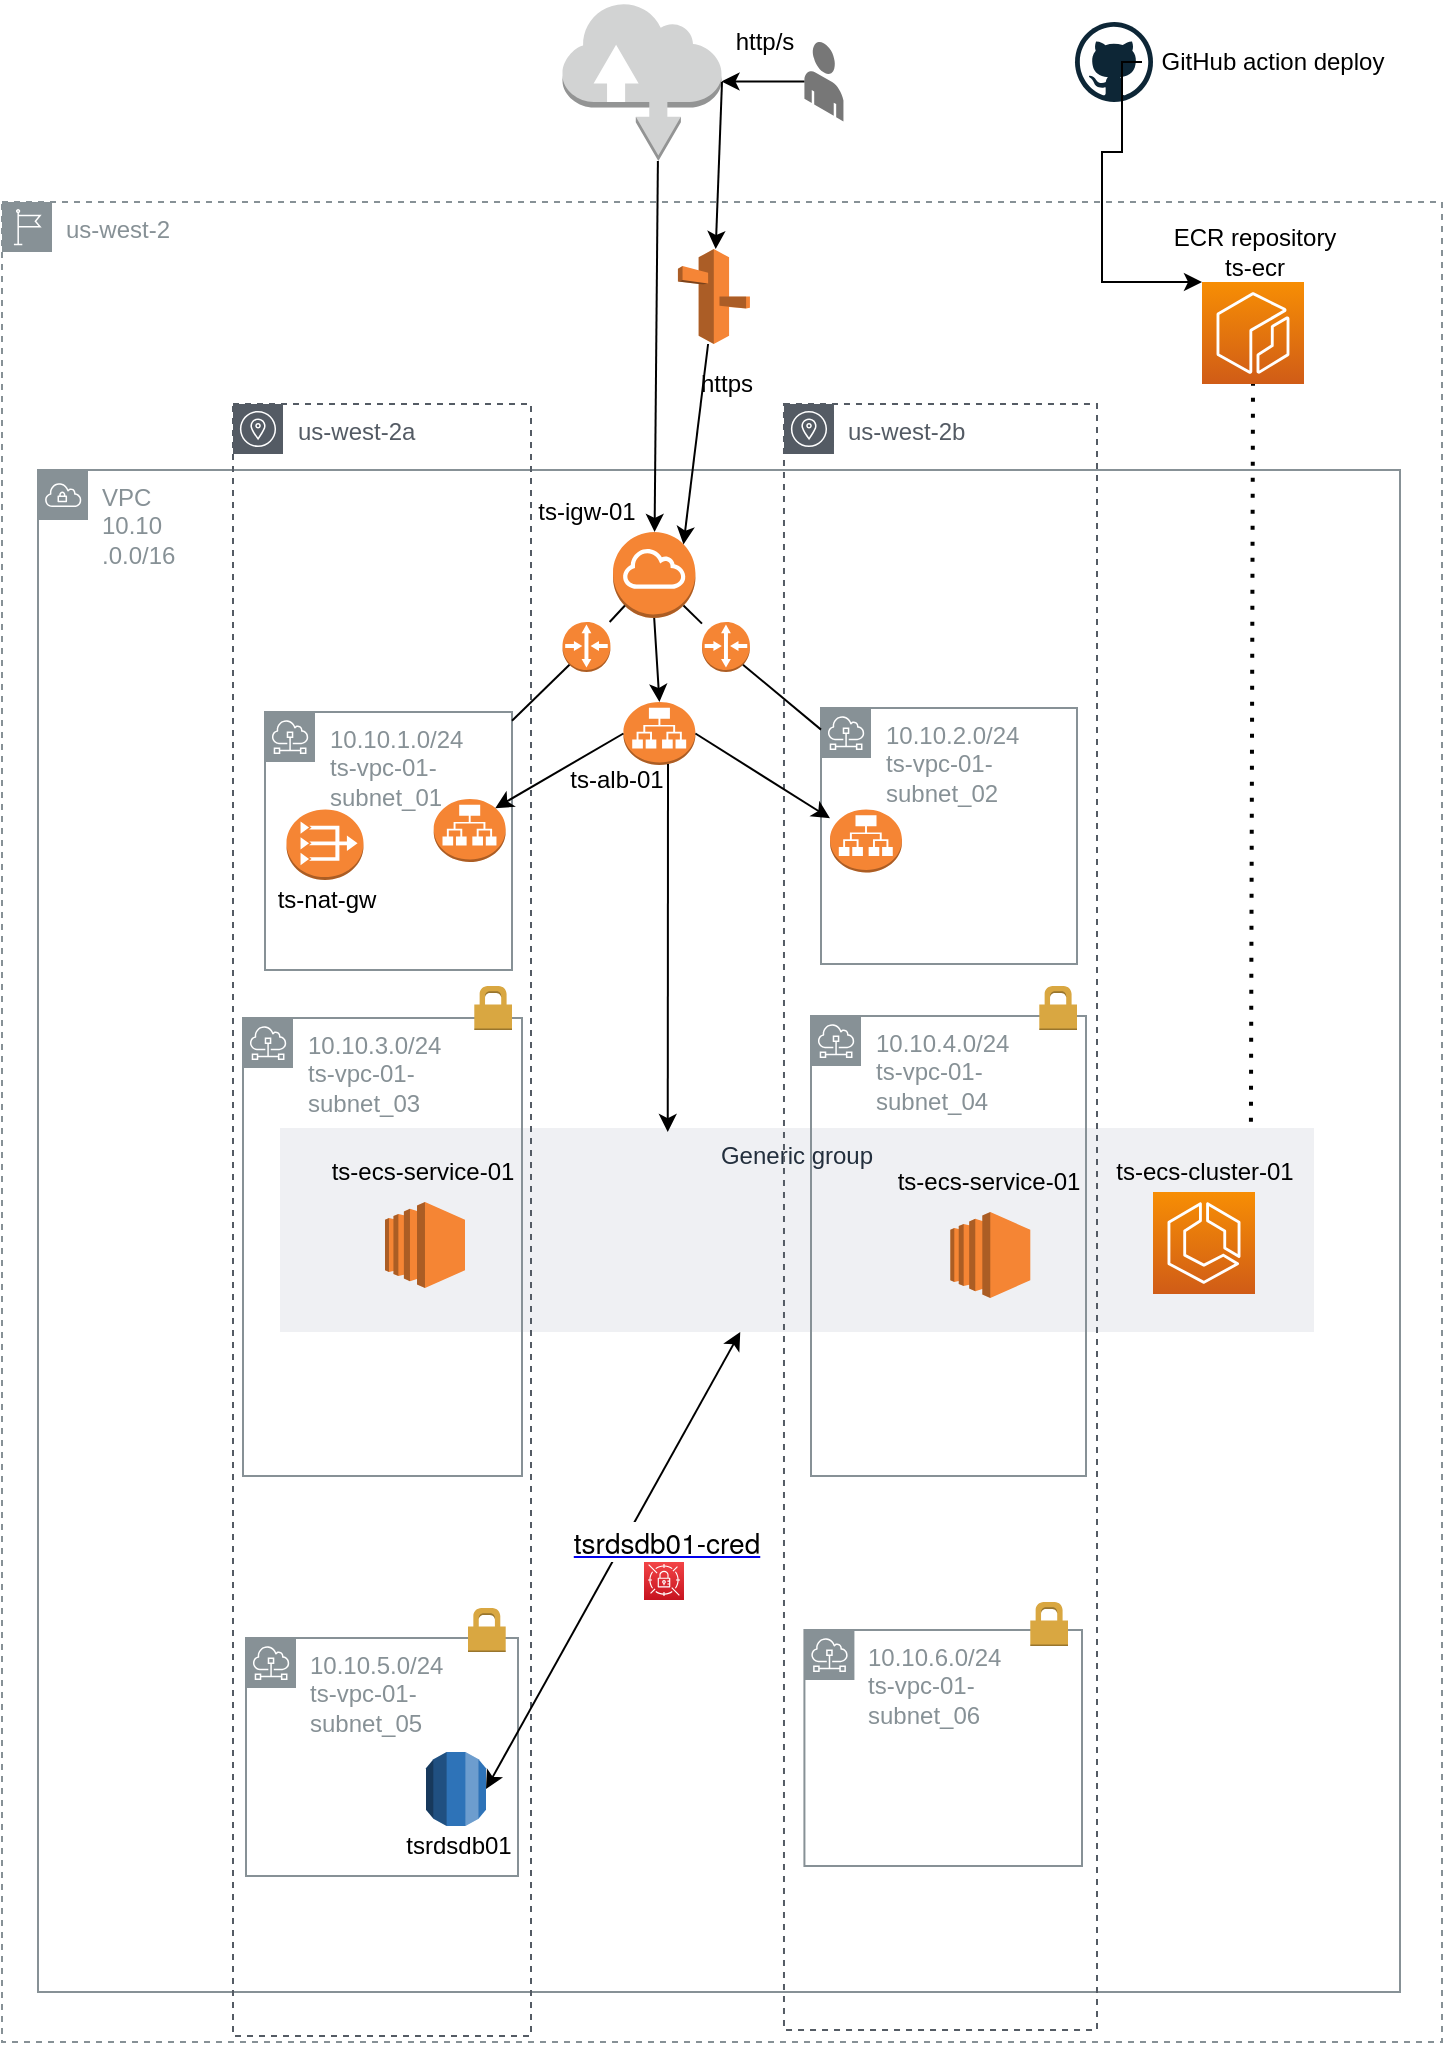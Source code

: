<mxfile version="14.6.9" type="github"><diagram id="LdA-1L0uCgT_CVbXWtCU" name="Page-1"><mxGraphModel dx="1406" dy="749" grid="1" gridSize="1" guides="1" tooltips="1" connect="1" arrows="1" fold="1" page="1" pageScale="1" pageWidth="827" pageHeight="1169" math="0" shadow="0"><root><mxCell id="0"/><mxCell id="1" parent="0"/><mxCell id="lxqPDfeSCclGnKKYvE98-23" value="us-west-2" style="outlineConnect=0;gradientColor=none;html=1;whiteSpace=wrap;fontSize=12;fontStyle=0;shape=mxgraph.aws4.group;grIcon=mxgraph.aws4.group_region;strokeColor=#879196;fillColor=none;verticalAlign=top;align=left;spacingLeft=30;fontColor=#879196;dashed=1;" parent="1" vertex="1"><mxGeometry x="100" y="110" width="720" height="920" as="geometry"/></mxCell><mxCell id="Rn8A0Fxg7lWSqy2aSkI7-1" value="VPC&lt;br&gt;10.10&lt;br&gt;.0.0/16" style="outlineConnect=0;gradientColor=none;html=1;whiteSpace=wrap;fontSize=12;fontStyle=0;shape=mxgraph.aws4.group;grIcon=mxgraph.aws4.group_vpc;strokeColor=#879196;fillColor=none;verticalAlign=top;align=left;spacingLeft=30;fontColor=#879196;dashed=0;" parent="1" vertex="1"><mxGeometry x="118" y="244" width="681" height="761" as="geometry"/></mxCell><mxCell id="Z3BZxSyH4zlGaA9qWHIY-7" value="Generic group" style="fillColor=#EFF0F3;strokeColor=none;dashed=0;verticalAlign=top;fontStyle=0;fontColor=#232F3D;" parent="1" vertex="1"><mxGeometry x="239" y="573" width="517" height="102" as="geometry"/></mxCell><mxCell id="Rn8A0Fxg7lWSqy2aSkI7-2" value="us-west-2a" style="outlineConnect=0;gradientColor=none;html=1;whiteSpace=wrap;fontSize=12;fontStyle=0;shape=mxgraph.aws4.group;grIcon=mxgraph.aws4.group_availability_zone;strokeColor=#545B64;fillColor=none;verticalAlign=top;align=left;spacingLeft=30;fontColor=#545B64;dashed=1;" parent="1" vertex="1"><mxGeometry x="215.5" y="211" width="149" height="816" as="geometry"/></mxCell><mxCell id="Rn8A0Fxg7lWSqy2aSkI7-5" value="10.10.3.0/24&lt;br&gt;ts-vpc-01-subnet_03" style="outlineConnect=0;gradientColor=none;html=1;whiteSpace=wrap;fontSize=12;fontStyle=0;shape=mxgraph.aws4.group;grIcon=mxgraph.aws4.group_subnet;strokeColor=#879196;fillColor=none;verticalAlign=top;align=left;spacingLeft=30;fontColor=#879196;dashed=0;" parent="1" vertex="1"><mxGeometry x="220.5" y="518" width="139.5" height="229" as="geometry"/></mxCell><mxCell id="Rn8A0Fxg7lWSqy2aSkI7-3" value="us-west-2b" style="outlineConnect=0;gradientColor=none;html=1;whiteSpace=wrap;fontSize=12;fontStyle=0;shape=mxgraph.aws4.group;grIcon=mxgraph.aws4.group_availability_zone;strokeColor=#545B64;fillColor=none;verticalAlign=top;align=left;spacingLeft=30;fontColor=#545B64;dashed=1;" parent="1" vertex="1"><mxGeometry x="490.99" y="211" width="156.51" height="813" as="geometry"/></mxCell><mxCell id="Rn8A0Fxg7lWSqy2aSkI7-6" value="10.10.4.0/24&lt;br&gt;ts-vpc-01-subnet_04" style="outlineConnect=0;gradientColor=none;html=1;whiteSpace=wrap;fontSize=12;fontStyle=0;shape=mxgraph.aws4.group;grIcon=mxgraph.aws4.group_subnet;strokeColor=#879196;fillColor=none;verticalAlign=top;align=left;spacingLeft=30;fontColor=#879196;dashed=0;" parent="1" vertex="1"><mxGeometry x="504.5" y="517" width="137.5" height="230" as="geometry"/></mxCell><mxCell id="Rn8A0Fxg7lWSqy2aSkI7-4" value="10.10.2.0/24&lt;br&gt;ts-vpc-01-subnet_02" style="outlineConnect=0;gradientColor=none;html=1;whiteSpace=wrap;fontSize=12;fontStyle=0;shape=mxgraph.aws4.group;grIcon=mxgraph.aws4.group_subnet;strokeColor=#879196;fillColor=none;verticalAlign=top;align=left;spacingLeft=30;fontColor=#879196;dashed=0;" parent="1" vertex="1"><mxGeometry x="509.5" y="363" width="128" height="128" as="geometry"/></mxCell><mxCell id="Rn8A0Fxg7lWSqy2aSkI7-7" value="10.10.1.0/24&lt;br&gt;ts-vpc-01-subnet_01" style="outlineConnect=0;gradientColor=none;html=1;whiteSpace=wrap;fontSize=12;fontStyle=0;shape=mxgraph.aws4.group;grIcon=mxgraph.aws4.group_subnet;strokeColor=#879196;fillColor=none;verticalAlign=top;align=left;spacingLeft=30;fontColor=#879196;dashed=0;" parent="1" vertex="1"><mxGeometry x="231.5" y="365" width="123.5" height="129" as="geometry"/></mxCell><mxCell id="Rn8A0Fxg7lWSqy2aSkI7-8" value="" style="outlineConnect=0;dashed=0;verticalLabelPosition=bottom;verticalAlign=top;align=center;html=1;shape=mxgraph.aws3.internet_gateway;fillColor=#F58534;gradientColor=none;" parent="1" vertex="1"><mxGeometry x="405.5" y="275" width="41.21" height="43" as="geometry"/></mxCell><mxCell id="Rn8A0Fxg7lWSqy2aSkI7-9" value="ts-igw-01" style="text;html=1;align=center;verticalAlign=middle;resizable=0;points=[];autosize=1;" parent="1" vertex="1"><mxGeometry x="362.23" y="255" width="60" height="20" as="geometry"/></mxCell><mxCell id="Rn8A0Fxg7lWSqy2aSkI7-10" value="" style="outlineConnect=0;dashed=0;verticalLabelPosition=bottom;verticalAlign=top;align=center;html=1;shape=mxgraph.aws3.internet;fillColor=#D2D3D3;gradientColor=none;" parent="1" vertex="1"><mxGeometry x="380.25" y="10" width="79.5" height="79.5" as="geometry"/></mxCell><mxCell id="Rn8A0Fxg7lWSqy2aSkI7-18" value="" style="endArrow=classic;html=1;exitX=0.6;exitY=1;exitDx=0;exitDy=0;exitPerimeter=0;" parent="1" source="Rn8A0Fxg7lWSqy2aSkI7-10" target="Rn8A0Fxg7lWSqy2aSkI7-8" edge="1"><mxGeometry width="50" height="50" relative="1" as="geometry"><mxPoint x="409" y="250" as="sourcePoint"/><mxPoint x="459" y="200" as="targetPoint"/></mxGeometry></mxCell><mxCell id="Rn8A0Fxg7lWSqy2aSkI7-23" value="10.10.6.0/24&lt;br&gt;ts-vpc-01-subnet_06" style="outlineConnect=0;gradientColor=none;html=1;whiteSpace=wrap;fontSize=12;fontStyle=0;shape=mxgraph.aws4.group;grIcon=mxgraph.aws4.group_subnet;strokeColor=#879196;fillColor=none;verticalAlign=top;align=left;spacingLeft=30;fontColor=#879196;dashed=0;" parent="1" vertex="1"><mxGeometry x="501.21" y="824" width="138.79" height="118" as="geometry"/></mxCell><mxCell id="Rn8A0Fxg7lWSqy2aSkI7-24" value="10.10.5.0/24&lt;br&gt;ts-vpc-01-subnet_05" style="outlineConnect=0;gradientColor=none;html=1;whiteSpace=wrap;fontSize=12;fontStyle=0;shape=mxgraph.aws4.group;grIcon=mxgraph.aws4.group_subnet;strokeColor=#879196;fillColor=none;verticalAlign=top;align=left;spacingLeft=30;fontColor=#879196;dashed=0;" parent="1" vertex="1"><mxGeometry x="222" y="828" width="136" height="119" as="geometry"/></mxCell><mxCell id="Rn8A0Fxg7lWSqy2aSkI7-31" value="" style="dashed=0;html=1;shape=mxgraph.aws3.permissions;fillColor=#D9A741;gradientColor=none;dashed=0;" parent="1" vertex="1"><mxGeometry x="336.15" y="502" width="18.85" height="22" as="geometry"/></mxCell><mxCell id="Rn8A0Fxg7lWSqy2aSkI7-32" value="" style="dashed=0;html=1;shape=mxgraph.aws3.permissions;fillColor=#D9A741;gradientColor=none;dashed=0;" parent="1" vertex="1"><mxGeometry x="618.65" y="502" width="18.85" height="22" as="geometry"/></mxCell><mxCell id="Rn8A0Fxg7lWSqy2aSkI7-35" value="" style="dashed=0;html=1;shape=mxgraph.aws3.permissions;fillColor=#D9A741;gradientColor=none;dashed=0;" parent="1" vertex="1"><mxGeometry x="614.15" y="810" width="18.85" height="22" as="geometry"/></mxCell><mxCell id="Rn8A0Fxg7lWSqy2aSkI7-36" value="" style="dashed=0;html=1;shape=mxgraph.aws3.permissions;fillColor=#D9A741;gradientColor=none;dashed=0;" parent="1" vertex="1"><mxGeometry x="333.0" y="813" width="18.85" height="22" as="geometry"/></mxCell><mxCell id="lxqPDfeSCclGnKKYvE98-1" value="" style="endArrow=none;html=1;entryX=0.145;entryY=0.855;entryDx=0;entryDy=0;entryPerimeter=0;startArrow=none;" parent="1" source="Rn8A0Fxg7lWSqy2aSkI7-53" target="Rn8A0Fxg7lWSqy2aSkI7-8" edge="1"><mxGeometry width="50" height="50" relative="1" as="geometry"><mxPoint x="410" y="530" as="sourcePoint"/><mxPoint x="460" y="480" as="targetPoint"/></mxGeometry></mxCell><mxCell id="Rn8A0Fxg7lWSqy2aSkI7-53" value="" style="outlineConnect=0;dashed=0;verticalLabelPosition=bottom;verticalAlign=top;align=center;html=1;shape=mxgraph.aws3.router;fillColor=#F58534;gradientColor=none;" parent="1" vertex="1"><mxGeometry x="380.25" y="320" width="23.96" height="25" as="geometry"/></mxCell><mxCell id="lxqPDfeSCclGnKKYvE98-2" value="" style="endArrow=none;html=1;entryX=0.145;entryY=0.855;entryDx=0;entryDy=0;entryPerimeter=0;" parent="1" source="Rn8A0Fxg7lWSqy2aSkI7-7" target="Rn8A0Fxg7lWSqy2aSkI7-53" edge="1"><mxGeometry width="50" height="50" relative="1" as="geometry"><mxPoint x="355" y="368.006" as="sourcePoint"/><mxPoint x="411.475" y="311.765" as="targetPoint"/></mxGeometry></mxCell><mxCell id="lxqPDfeSCclGnKKYvE98-3" value="" style="endArrow=none;html=1;entryX=0.855;entryY=0.855;entryDx=0;entryDy=0;entryPerimeter=0;startArrow=none;" parent="1" source="Rn8A0Fxg7lWSqy2aSkI7-52" target="Rn8A0Fxg7lWSqy2aSkI7-8" edge="1"><mxGeometry width="50" height="50" relative="1" as="geometry"><mxPoint x="410" y="530" as="sourcePoint"/><mxPoint x="460" y="480" as="targetPoint"/></mxGeometry></mxCell><mxCell id="lxqPDfeSCclGnKKYvE98-4" value="" style="points=[[0,0,0],[0.25,0,0],[0.5,0,0],[0.75,0,0],[1,0,0],[0,1,0],[0.25,1,0],[0.5,1,0],[0.75,1,0],[1,1,0],[0,0.25,0],[0,0.5,0],[0,0.75,0],[1,0.25,0],[1,0.5,0],[1,0.75,0]];outlineConnect=0;fontColor=#232F3E;gradientColor=#F78E04;gradientDirection=north;fillColor=#D05C17;strokeColor=#ffffff;dashed=0;verticalLabelPosition=bottom;verticalAlign=top;align=center;html=1;fontSize=12;fontStyle=0;aspect=fixed;shape=mxgraph.aws4.resourceIcon;resIcon=mxgraph.aws4.ecs;" parent="1" vertex="1"><mxGeometry x="675.5" y="605" width="51" height="51" as="geometry"/></mxCell><mxCell id="lxqPDfeSCclGnKKYvE98-5" value="" style="points=[[0,0,0],[0.25,0,0],[0.5,0,0],[0.75,0,0],[1,0,0],[0,1,0],[0.25,1,0],[0.5,1,0],[0.75,1,0],[1,1,0],[0,0.25,0],[0,0.5,0],[0,0.75,0],[1,0.25,0],[1,0.5,0],[1,0.75,0]];outlineConnect=0;fontColor=#232F3E;gradientColor=#F78E04;gradientDirection=north;fillColor=#D05C17;strokeColor=#ffffff;dashed=0;verticalLabelPosition=bottom;verticalAlign=top;align=center;html=1;fontSize=12;fontStyle=0;aspect=fixed;shape=mxgraph.aws4.resourceIcon;resIcon=mxgraph.aws4.ecr;" parent="1" vertex="1"><mxGeometry x="700" y="150" width="51" height="51" as="geometry"/></mxCell><mxCell id="lxqPDfeSCclGnKKYvE98-7" value="ts-ecs-cluster-01" style="text;html=1;align=center;verticalAlign=middle;resizable=0;points=[];autosize=1;strokeColor=none;" parent="1" vertex="1"><mxGeometry x="651" y="585" width="100" height="20" as="geometry"/></mxCell><mxCell id="lxqPDfeSCclGnKKYvE98-8" value="ts-ecs-service-01" style="text;html=1;align=center;verticalAlign=middle;resizable=0;points=[];autosize=1;strokeColor=none;" parent="1" vertex="1"><mxGeometry x="538" y="590" width="110" height="20" as="geometry"/></mxCell><mxCell id="lxqPDfeSCclGnKKYvE98-9" value="" style="outlineConnect=0;dashed=0;verticalLabelPosition=bottom;verticalAlign=top;align=center;html=1;shape=mxgraph.aws3.ec2;fillColor=#F58534;gradientColor=none;" parent="1" vertex="1"><mxGeometry x="574.15" y="615" width="40" height="43" as="geometry"/></mxCell><mxCell id="lxqPDfeSCclGnKKYvE98-12" value="ECR repository&lt;br&gt;ts-ecr" style="text;html=1;align=center;verticalAlign=middle;resizable=0;points=[];autosize=1;strokeColor=none;" parent="1" vertex="1"><mxGeometry x="675.5" y="120" width="100" height="30" as="geometry"/></mxCell><mxCell id="lxqPDfeSCclGnKKYvE98-13" value="" style="outlineConnect=0;dashed=0;verticalLabelPosition=bottom;verticalAlign=top;align=center;html=1;shape=mxgraph.aws3.application_load_balancer;fillColor=#F58534;gradientColor=none;" parent="1" vertex="1"><mxGeometry x="410.71" y="360" width="36" height="31.5" as="geometry"/></mxCell><mxCell id="Rn8A0Fxg7lWSqy2aSkI7-52" value="" style="outlineConnect=0;dashed=0;verticalLabelPosition=bottom;verticalAlign=top;align=center;html=1;shape=mxgraph.aws3.router;fillColor=#F58534;gradientColor=none;" parent="1" vertex="1"><mxGeometry x="450" y="320" width="23.96" height="25" as="geometry"/></mxCell><mxCell id="lxqPDfeSCclGnKKYvE98-15" value="" style="endArrow=none;html=1;entryX=0.855;entryY=0.855;entryDx=0;entryDy=0;entryPerimeter=0;" parent="1" source="Rn8A0Fxg7lWSqy2aSkI7-4" target="Rn8A0Fxg7lWSqy2aSkI7-52" edge="1"><mxGeometry width="50" height="50" relative="1" as="geometry"><mxPoint x="509.5" y="371.451" as="sourcePoint"/><mxPoint x="440.735" y="311.765" as="targetPoint"/></mxGeometry></mxCell><mxCell id="lxqPDfeSCclGnKKYvE98-16" value="" style="outlineConnect=0;dashed=0;verticalLabelPosition=bottom;verticalAlign=top;align=center;html=1;shape=mxgraph.aws3.application_load_balancer;fillColor=#F58534;gradientColor=none;" parent="1" vertex="1"><mxGeometry x="514" y="413.75" width="36" height="31.5" as="geometry"/></mxCell><mxCell id="lxqPDfeSCclGnKKYvE98-17" value="" style="outlineConnect=0;dashed=0;verticalLabelPosition=bottom;verticalAlign=top;align=center;html=1;shape=mxgraph.aws3.application_load_balancer;fillColor=#F58534;gradientColor=none;" parent="1" vertex="1"><mxGeometry x="315.85" y="408.5" width="36" height="31.5" as="geometry"/></mxCell><mxCell id="lxqPDfeSCclGnKKYvE98-18" value="" style="endArrow=classic;html=1;exitX=0.5;exitY=1;exitDx=0;exitDy=0;exitPerimeter=0;entryX=0.5;entryY=0;entryDx=0;entryDy=0;entryPerimeter=0;" parent="1" source="Rn8A0Fxg7lWSqy2aSkI7-8" target="lxqPDfeSCclGnKKYvE98-13" edge="1"><mxGeometry width="50" height="50" relative="1" as="geometry"><mxPoint x="410" y="580" as="sourcePoint"/><mxPoint x="460" y="530" as="targetPoint"/></mxGeometry></mxCell><mxCell id="lxqPDfeSCclGnKKYvE98-19" value="" style="endArrow=classic;html=1;exitX=1;exitY=0.5;exitDx=0;exitDy=0;exitPerimeter=0;" parent="1" source="lxqPDfeSCclGnKKYvE98-13" target="lxqPDfeSCclGnKKYvE98-16" edge="1"><mxGeometry width="50" height="50" relative="1" as="geometry"><mxPoint x="410" y="580" as="sourcePoint"/><mxPoint x="460" y="530" as="targetPoint"/></mxGeometry></mxCell><mxCell id="lxqPDfeSCclGnKKYvE98-20" value="" style="endArrow=classic;html=1;exitX=0;exitY=0.5;exitDx=0;exitDy=0;exitPerimeter=0;entryX=0.855;entryY=0.145;entryDx=0;entryDy=0;entryPerimeter=0;" parent="1" source="lxqPDfeSCclGnKKYvE98-13" target="lxqPDfeSCclGnKKYvE98-17" edge="1"><mxGeometry width="50" height="50" relative="1" as="geometry"><mxPoint x="410" y="580" as="sourcePoint"/><mxPoint x="460" y="530" as="targetPoint"/></mxGeometry></mxCell><mxCell id="lxqPDfeSCclGnKKYvE98-22" value="ts-alb-01" style="text;html=1;align=center;verticalAlign=middle;resizable=0;points=[];autosize=1;strokeColor=none;" parent="1" vertex="1"><mxGeometry x="377.23" y="388.5" width="60" height="20" as="geometry"/></mxCell><mxCell id="lxqPDfeSCclGnKKYvE98-24" value="" style="outlineConnect=0;dashed=0;verticalLabelPosition=bottom;verticalAlign=top;align=center;html=1;shape=mxgraph.aws3.vpc_nat_gateway;fillColor=#F58534;gradientColor=none;" parent="1" vertex="1"><mxGeometry x="242.25" y="413.75" width="38.5" height="35.25" as="geometry"/></mxCell><mxCell id="lxqPDfeSCclGnKKYvE98-25" value="ts-nat-gw" style="text;html=1;align=center;verticalAlign=middle;resizable=0;points=[];autosize=1;strokeColor=none;" parent="1" vertex="1"><mxGeometry x="231.5" y="449" width="60" height="20" as="geometry"/></mxCell><mxCell id="lxqPDfeSCclGnKKYvE98-26" value="" style="outlineConnect=0;dashed=0;verticalLabelPosition=bottom;verticalAlign=top;align=center;html=1;shape=mxgraph.aws3.rds;fillColor=#2E73B8;gradientColor=none;" parent="1" vertex="1"><mxGeometry x="312" y="885" width="30" height="37" as="geometry"/></mxCell><mxCell id="lxqPDfeSCclGnKKYvE98-27" value="tsrdsdb01" style="text;html=1;align=center;verticalAlign=middle;resizable=0;points=[];autosize=1;strokeColor=none;" parent="1" vertex="1"><mxGeometry x="293" y="922" width="70" height="20" as="geometry"/></mxCell><mxCell id="lxqPDfeSCclGnKKYvE98-28" value="" style="endArrow=classic;startArrow=classic;html=1;exitX=1;exitY=0.5;exitDx=0;exitDy=0;exitPerimeter=0;" parent="1" source="lxqPDfeSCclGnKKYvE98-26" target="Z3BZxSyH4zlGaA9qWHIY-7" edge="1"><mxGeometry width="50" height="50" relative="1" as="geometry"><mxPoint x="350" y="800" as="sourcePoint"/><mxPoint x="474.533" y="710" as="targetPoint"/></mxGeometry></mxCell><mxCell id="lxqPDfeSCclGnKKYvE98-29" value="" style="dashed=0;outlineConnect=0;html=1;align=center;labelPosition=center;verticalLabelPosition=bottom;verticalAlign=top;shape=mxgraph.weblogos.github" parent="1" vertex="1"><mxGeometry x="636.5" y="20" width="39" height="40" as="geometry"/></mxCell><mxCell id="lxqPDfeSCclGnKKYvE98-31" value="" style="edgeStyle=orthogonalEdgeStyle;rounded=0;orthogonalLoop=1;jettySize=auto;html=1;" parent="1" source="lxqPDfeSCclGnKKYvE98-30" target="lxqPDfeSCclGnKKYvE98-5" edge="1"><mxGeometry relative="1" as="geometry"><Array as="points"><mxPoint x="660" y="40"/><mxPoint x="660" y="85"/><mxPoint x="650" y="85"/><mxPoint x="650" y="150"/></Array></mxGeometry></mxCell><mxCell id="lxqPDfeSCclGnKKYvE98-30" value="GitHub action deploy" style="text;html=1;align=center;verticalAlign=middle;resizable=0;points=[];autosize=1;strokeColor=none;" parent="1" vertex="1"><mxGeometry x="670" y="30" width="130" height="20" as="geometry"/></mxCell><mxCell id="lxqPDfeSCclGnKKYvE98-33" value="" style="outlineConnect=0;dashed=0;verticalLabelPosition=bottom;verticalAlign=top;align=center;html=1;shape=mxgraph.aws3.route_53;fillColor=#F58536;gradientColor=none;" parent="1" vertex="1"><mxGeometry x="437.96" y="133.5" width="36" height="47.5" as="geometry"/></mxCell><mxCell id="lxqPDfeSCclGnKKYvE98-35" style="edgeStyle=orthogonalEdgeStyle;rounded=0;orthogonalLoop=1;jettySize=auto;html=1;exitX=0.5;exitY=1;exitDx=0;exitDy=0;" parent="1" edge="1"><mxGeometry relative="1" as="geometry"><mxPoint x="520" y="710" as="sourcePoint"/><mxPoint x="520" y="710" as="targetPoint"/></mxGeometry></mxCell><mxCell id="lxqPDfeSCclGnKKYvE98-36" value="" style="verticalLabelPosition=bottom;html=1;verticalAlign=top;strokeWidth=1;align=center;outlineConnect=0;dashed=0;outlineConnect=0;shape=mxgraph.aws3d.end_user;strokeColor=none;fillColor=#777777;aspect=fixed;" parent="1" vertex="1"><mxGeometry x="501.21" y="29.75" width="19.51" height="40" as="geometry"/></mxCell><mxCell id="lxqPDfeSCclGnKKYvE98-37" value="" style="endArrow=classic;html=1;" parent="1" source="lxqPDfeSCclGnKKYvE98-36" target="Rn8A0Fxg7lWSqy2aSkI7-10" edge="1"><mxGeometry width="50" height="50" relative="1" as="geometry"><mxPoint x="320" y="360" as="sourcePoint"/><mxPoint x="370" y="310" as="targetPoint"/></mxGeometry></mxCell><mxCell id="lxqPDfeSCclGnKKYvE98-38" value="http/s" style="text;html=1;align=center;verticalAlign=middle;resizable=0;points=[];autosize=1;strokeColor=none;" parent="1" vertex="1"><mxGeometry x="461.21" y="20" width="40" height="20" as="geometry"/></mxCell><mxCell id="lxqPDfeSCclGnKKYvE98-39" value="" style="endArrow=classic;html=1;entryX=0.855;entryY=0.145;entryDx=0;entryDy=0;entryPerimeter=0;" parent="1" source="lxqPDfeSCclGnKKYvE98-33" target="Rn8A0Fxg7lWSqy2aSkI7-8" edge="1"><mxGeometry width="50" height="50" relative="1" as="geometry"><mxPoint x="310" y="340" as="sourcePoint"/><mxPoint x="431" y="280" as="targetPoint"/></mxGeometry></mxCell><mxCell id="lxqPDfeSCclGnKKYvE98-40" value="https" style="text;html=1;align=center;verticalAlign=middle;resizable=0;points=[];autosize=1;strokeColor=none;" parent="1" vertex="1"><mxGeometry x="442.23" y="191" width="40" height="20" as="geometry"/></mxCell><mxCell id="lxqPDfeSCclGnKKYvE98-43" value="" style="points=[[0,0,0],[0.25,0,0],[0.5,0,0],[0.75,0,0],[1,0,0],[0,1,0],[0.25,1,0],[0.5,1,0],[0.75,1,0],[1,1,0],[0,0.25,0],[0,0.5,0],[0,0.75,0],[1,0.25,0],[1,0.5,0],[1,0.75,0]];outlineConnect=0;fontColor=#232F3E;gradientColor=#F54749;gradientDirection=north;fillColor=#C7131F;strokeColor=#ffffff;dashed=0;verticalLabelPosition=bottom;verticalAlign=top;align=center;html=1;fontSize=12;fontStyle=0;aspect=fixed;shape=mxgraph.aws4.resourceIcon;resIcon=mxgraph.aws4.secrets_manager;" parent="1" vertex="1"><mxGeometry x="421" y="789" width="20" height="20" as="geometry"/></mxCell><mxCell id="lxqPDfeSCclGnKKYvE98-44" value="&lt;a target=&quot;_self&quot; href=&quot;https://us-west-2.console.aws.amazon.com/secretsmanager/home?region=us-west-2#!/secret?name=tsrdsdb01-cred&quot; style=&quot;cursor: pointer ; background-color: rgb(255 , 255 , 255) ; box-sizing: border-box ; font-family: &amp;#34;amazon ember&amp;#34; , &amp;#34;helvetica neue&amp;#34; , &amp;#34;roboto&amp;#34; , &amp;#34;arial&amp;#34; , sans-serif ; font-size: 14px&quot;&gt;&lt;font color=&quot;#000000&quot;&gt;tsrdsdb01-cred&lt;/font&gt;&lt;/a&gt;" style="text;html=1;align=center;verticalAlign=middle;resizable=0;points=[];autosize=1;strokeColor=none;" parent="1" vertex="1"><mxGeometry x="378.23" y="770" width="108" height="20" as="geometry"/></mxCell><mxCell id="lxqPDfeSCclGnKKYvE98-47" value="" style="endArrow=classic;html=1;" parent="1" target="lxqPDfeSCclGnKKYvE98-33" edge="1"><mxGeometry width="50" height="50" relative="1" as="geometry"><mxPoint x="460" y="50" as="sourcePoint"/><mxPoint x="550" y="530" as="targetPoint"/></mxGeometry></mxCell><mxCell id="Z3BZxSyH4zlGaA9qWHIY-2" value="ts-ecs-service-01" style="text;html=1;align=center;verticalAlign=middle;resizable=0;points=[];autosize=1;strokeColor=none;" parent="1" vertex="1"><mxGeometry x="254.5" y="585" width="110" height="20" as="geometry"/></mxCell><mxCell id="Z3BZxSyH4zlGaA9qWHIY-3" value="" style="outlineConnect=0;dashed=0;verticalLabelPosition=bottom;verticalAlign=top;align=center;html=1;shape=mxgraph.aws3.ec2;fillColor=#F58534;gradientColor=none;" parent="1" vertex="1"><mxGeometry x="291.5" y="610" width="40" height="43" as="geometry"/></mxCell><mxCell id="Z3BZxSyH4zlGaA9qWHIY-9" value="" style="endArrow=none;dashed=1;html=1;dashPattern=1 3;strokeWidth=2;entryX=0.5;entryY=1;entryDx=0;entryDy=0;entryPerimeter=0;exitX=0.939;exitY=-0.031;exitDx=0;exitDy=0;exitPerimeter=0;" parent="1" source="Z3BZxSyH4zlGaA9qWHIY-7" target="lxqPDfeSCclGnKKYvE98-5" edge="1"><mxGeometry width="50" height="50" relative="1" as="geometry"><mxPoint x="655" y="570" as="sourcePoint"/><mxPoint x="460" y="530" as="targetPoint"/></mxGeometry></mxCell><mxCell id="Z3BZxSyH4zlGaA9qWHIY-10" value="" style="endArrow=classic;html=1;jumpSize=1;entryX=0.375;entryY=0.02;entryDx=0;entryDy=0;entryPerimeter=0;" parent="1" target="Z3BZxSyH4zlGaA9qWHIY-7" edge="1"><mxGeometry width="50" height="50" relative="1" as="geometry"><mxPoint x="433" y="391" as="sourcePoint"/><mxPoint x="432.875" y="575.04" as="targetPoint"/></mxGeometry></mxCell></root></mxGraphModel></diagram></mxfile>